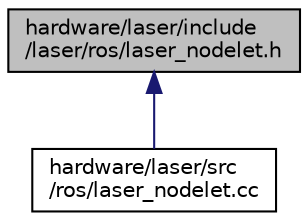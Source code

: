 digraph "hardware/laser/include/laser/ros/laser_nodelet.h"
{
 // LATEX_PDF_SIZE
  edge [fontname="Helvetica",fontsize="10",labelfontname="Helvetica",labelfontsize="10"];
  node [fontname="Helvetica",fontsize="10",shape=record];
  Node1 [label="hardware/laser/include\l/laser/ros/laser_nodelet.h",height=0.2,width=0.4,color="black", fillcolor="grey75", style="filled", fontcolor="black",tooltip=" "];
  Node1 -> Node2 [dir="back",color="midnightblue",fontsize="10",style="solid",fontname="Helvetica"];
  Node2 [label="hardware/laser/src\l/ros/laser_nodelet.cc",height=0.2,width=0.4,color="black", fillcolor="white", style="filled",URL="$laser__nodelet_8cc.html",tooltip=" "];
}
